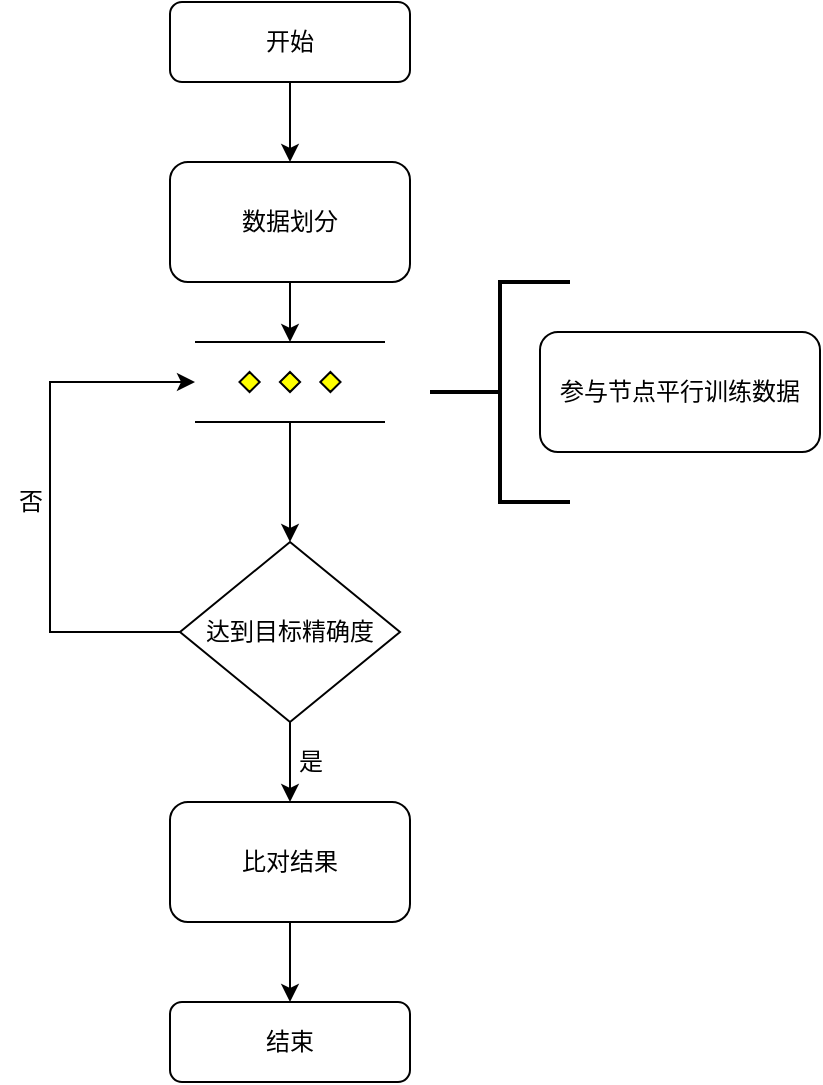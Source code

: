 <mxfile version="14.6.11" type="github">
  <diagram id="C5RBs43oDa-KdzZeNtuy" name="Page-1">
    <mxGraphModel dx="1038" dy="556" grid="1" gridSize="10" guides="1" tooltips="1" connect="1" arrows="1" fold="1" page="1" pageScale="1" pageWidth="413" pageHeight="583" math="0" shadow="0">
      <root>
        <mxCell id="WIyWlLk6GJQsqaUBKTNV-0" />
        <mxCell id="WIyWlLk6GJQsqaUBKTNV-1" parent="WIyWlLk6GJQsqaUBKTNV-0" />
        <mxCell id="AVQmENuiJ8dfQVGZ_OfL-3" value="" style="edgeStyle=orthogonalEdgeStyle;rounded=0;orthogonalLoop=1;jettySize=auto;html=1;strokeWidth=1;" edge="1" parent="WIyWlLk6GJQsqaUBKTNV-1" source="WIyWlLk6GJQsqaUBKTNV-3" target="AVQmENuiJ8dfQVGZ_OfL-2">
          <mxGeometry relative="1" as="geometry" />
        </mxCell>
        <mxCell id="WIyWlLk6GJQsqaUBKTNV-3" value="开始" style="rounded=1;whiteSpace=wrap;html=1;fontSize=12;glass=0;strokeWidth=1;shadow=0;" parent="WIyWlLk6GJQsqaUBKTNV-1" vertex="1">
          <mxGeometry x="85" y="43" width="120" height="40" as="geometry" />
        </mxCell>
        <mxCell id="WIyWlLk6GJQsqaUBKTNV-11" value="结束" style="rounded=1;whiteSpace=wrap;html=1;fontSize=12;glass=0;strokeWidth=1;shadow=0;" parent="WIyWlLk6GJQsqaUBKTNV-1" vertex="1">
          <mxGeometry x="85" y="543" width="120" height="40" as="geometry" />
        </mxCell>
        <mxCell id="AVQmENuiJ8dfQVGZ_OfL-4" value="" style="edgeStyle=orthogonalEdgeStyle;rounded=0;orthogonalLoop=1;jettySize=auto;html=1;strokeWidth=1;" edge="1" parent="WIyWlLk6GJQsqaUBKTNV-1" source="AVQmENuiJ8dfQVGZ_OfL-2">
          <mxGeometry relative="1" as="geometry">
            <mxPoint x="145" y="213" as="targetPoint" />
          </mxGeometry>
        </mxCell>
        <mxCell id="AVQmENuiJ8dfQVGZ_OfL-2" value="数据划分" style="rounded=1;whiteSpace=wrap;html=1;" vertex="1" parent="WIyWlLk6GJQsqaUBKTNV-1">
          <mxGeometry x="85" y="123" width="120" height="60" as="geometry" />
        </mxCell>
        <mxCell id="AVQmENuiJ8dfQVGZ_OfL-6" value="参与节点平行训练数据" style="rounded=1;whiteSpace=wrap;html=1;" vertex="1" parent="WIyWlLk6GJQsqaUBKTNV-1">
          <mxGeometry x="270" y="208" width="140" height="60" as="geometry" />
        </mxCell>
        <mxCell id="AVQmENuiJ8dfQVGZ_OfL-20" value="" style="edgeStyle=orthogonalEdgeStyle;rounded=0;orthogonalLoop=1;jettySize=auto;html=1;strokeWidth=1;" edge="1" parent="WIyWlLk6GJQsqaUBKTNV-1" source="AVQmENuiJ8dfQVGZ_OfL-7" target="AVQmENuiJ8dfQVGZ_OfL-17">
          <mxGeometry relative="1" as="geometry" />
        </mxCell>
        <mxCell id="AVQmENuiJ8dfQVGZ_OfL-7" value="" style="verticalLabelPosition=bottom;verticalAlign=top;html=1;shape=mxgraph.flowchart.parallel_mode;pointerEvents=1" vertex="1" parent="WIyWlLk6GJQsqaUBKTNV-1">
          <mxGeometry x="97.5" y="213" width="95" height="40" as="geometry" />
        </mxCell>
        <mxCell id="AVQmENuiJ8dfQVGZ_OfL-11" value="" style="strokeWidth=2;html=1;shape=mxgraph.flowchart.annotation_2;align=left;labelPosition=right;pointerEvents=1;" vertex="1" parent="WIyWlLk6GJQsqaUBKTNV-1">
          <mxGeometry x="215" y="183" width="70" height="110" as="geometry" />
        </mxCell>
        <mxCell id="AVQmENuiJ8dfQVGZ_OfL-15" value="" style="edgeStyle=orthogonalEdgeStyle;rounded=0;orthogonalLoop=1;jettySize=auto;html=1;strokeWidth=1;" edge="1" parent="WIyWlLk6GJQsqaUBKTNV-1" source="AVQmENuiJ8dfQVGZ_OfL-13" target="WIyWlLk6GJQsqaUBKTNV-11">
          <mxGeometry relative="1" as="geometry" />
        </mxCell>
        <mxCell id="AVQmENuiJ8dfQVGZ_OfL-13" value="比对结果" style="rounded=1;whiteSpace=wrap;html=1;" vertex="1" parent="WIyWlLk6GJQsqaUBKTNV-1">
          <mxGeometry x="85" y="443" width="120" height="60" as="geometry" />
        </mxCell>
        <mxCell id="AVQmENuiJ8dfQVGZ_OfL-21" value="" style="edgeStyle=orthogonalEdgeStyle;rounded=0;orthogonalLoop=1;jettySize=auto;html=1;strokeWidth=1;" edge="1" parent="WIyWlLk6GJQsqaUBKTNV-1" source="AVQmENuiJ8dfQVGZ_OfL-17" target="AVQmENuiJ8dfQVGZ_OfL-13">
          <mxGeometry relative="1" as="geometry" />
        </mxCell>
        <mxCell id="AVQmENuiJ8dfQVGZ_OfL-17" value="达到目标精确度" style="strokeWidth=1;html=1;shape=mxgraph.flowchart.decision;whiteSpace=wrap;" vertex="1" parent="WIyWlLk6GJQsqaUBKTNV-1">
          <mxGeometry x="90" y="313" width="110" height="90" as="geometry" />
        </mxCell>
        <mxCell id="AVQmENuiJ8dfQVGZ_OfL-19" value="" style="edgeStyle=orthogonalEdgeStyle;rounded=0;orthogonalLoop=1;jettySize=auto;html=1;strokeWidth=1;exitX=0;exitY=0.5;exitDx=0;exitDy=0;exitPerimeter=0;entryX=0;entryY=0.5;entryDx=0;entryDy=0;entryPerimeter=0;" edge="1" parent="WIyWlLk6GJQsqaUBKTNV-1" source="AVQmENuiJ8dfQVGZ_OfL-17" target="AVQmENuiJ8dfQVGZ_OfL-7">
          <mxGeometry relative="1" as="geometry">
            <mxPoint x="25" y="358" as="sourcePoint" />
            <mxPoint x="25" y="173" as="targetPoint" />
            <Array as="points">
              <mxPoint x="25" y="358" />
              <mxPoint x="25" y="233" />
            </Array>
          </mxGeometry>
        </mxCell>
        <mxCell id="AVQmENuiJ8dfQVGZ_OfL-22" value="是" style="text;html=1;align=center;verticalAlign=middle;resizable=0;points=[];autosize=1;strokeColor=none;" vertex="1" parent="WIyWlLk6GJQsqaUBKTNV-1">
          <mxGeometry x="140" y="413" width="30" height="20" as="geometry" />
        </mxCell>
        <mxCell id="AVQmENuiJ8dfQVGZ_OfL-23" value="否" style="text;html=1;align=center;verticalAlign=middle;resizable=0;points=[];autosize=1;strokeColor=none;" vertex="1" parent="WIyWlLk6GJQsqaUBKTNV-1">
          <mxGeometry y="283" width="30" height="20" as="geometry" />
        </mxCell>
      </root>
    </mxGraphModel>
  </diagram>
</mxfile>
